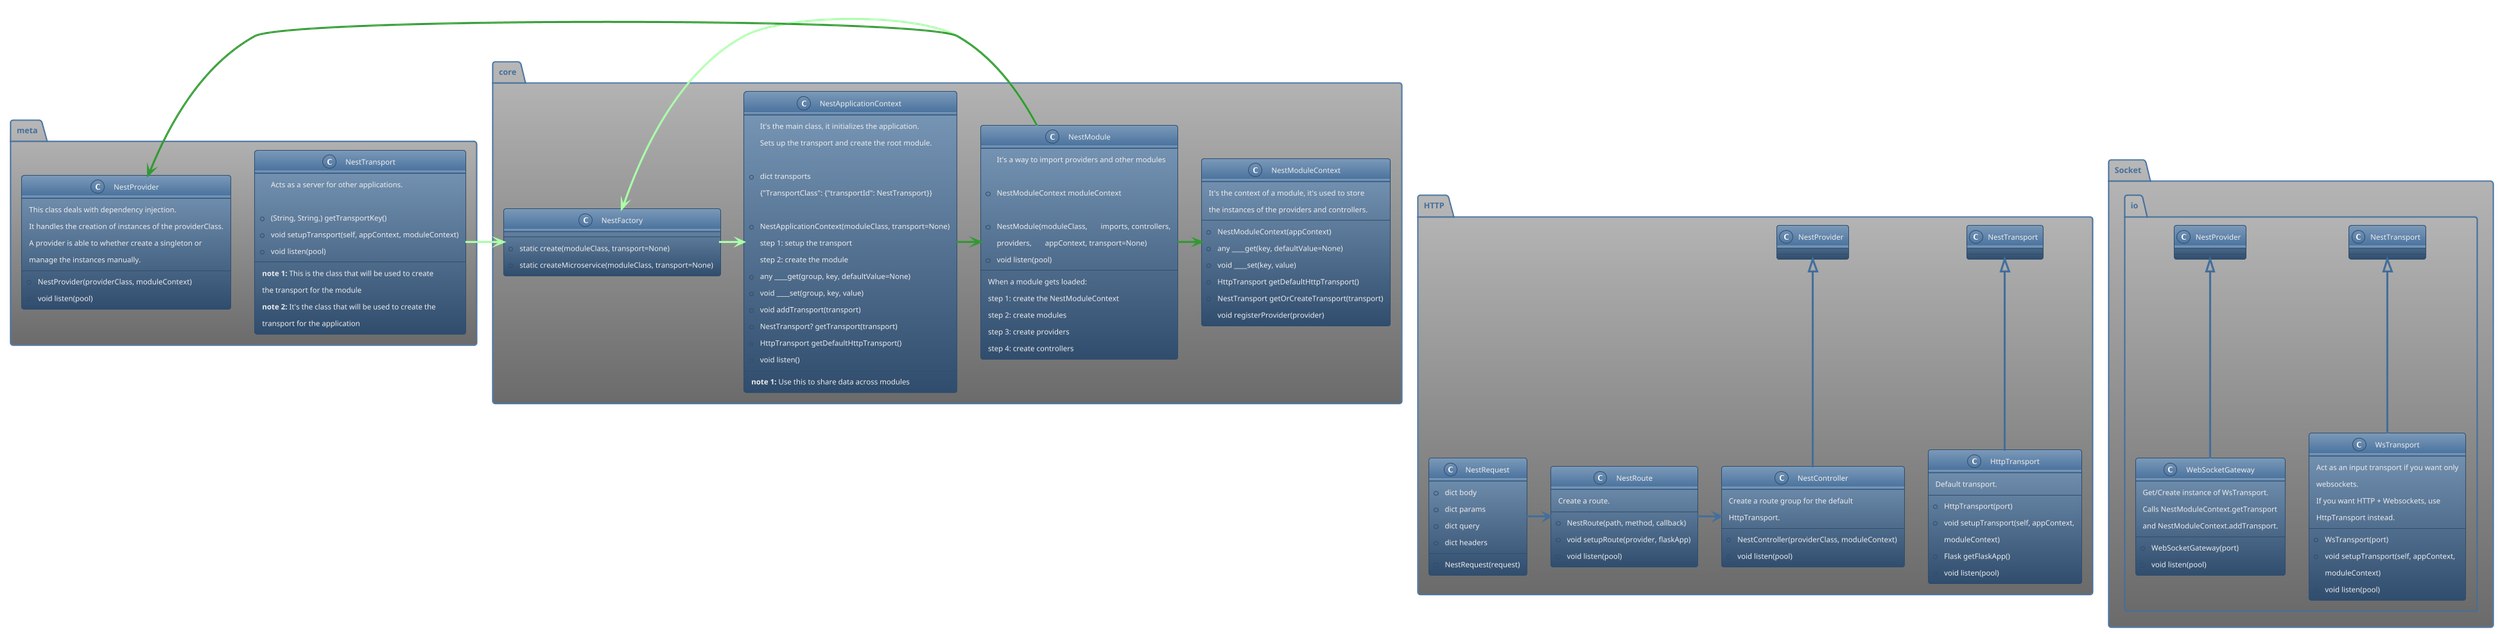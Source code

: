 @startuml BottleNest
  !theme spacelab

  package "meta" {
    class NestTransport {
      Acts as a server for other applications.
      
      +(String, String,) getTransportKey()
      +void setupTransport(self, appContext, moduleContext)
      +void listen(pool)
      ---
      **note 1:** This is the class that will be used to create 
      the transport for the module
      **note 2:** It's the class that will be used to create the 
      transport for the application
    }

    class NestProvider {
      This class deals with dependency injection.
      It handles the creation of instances of the providerClass.
      A provider is able to whether create a singleton or 
      manage the instances manually.
      
      +NestProvider(providerClass, moduleContext)
      +void listen(pool)
    }
  }

  package "core" {
    class NestFactory {
      +static create(moduleClass, transport=None)
      +static createMicroservice(moduleClass, transport=None)
    }

    class NestApplicationContext {
      It's the main class, it initializes the application.
      Sets up the transport and create the root module.
      
      +dict transports
      {"TransportClass": {"transportId": NestTransport}}

      +NestApplicationContext(moduleClass, transport=None)
      step 1: setup the transport
      step 2: create the module
      +any ____get(group, key, defaultValue=None)
      +void ____set(group, key, value)
      +void addTransport(transport)
      +NestTransport? getTransport(transport)
      +HttpTransport getDefaultHttpTransport()
      +void listen()
      ---
      **note 1:** Use this to share data across modules
    }

    class NestModule {
      It's a way to import providers and other modules

      +NestModuleContext moduleContext

      +NestModule(moduleClass, \
      imports, controllers, 
      providers, \
      appContext, transport=None)
      +void listen(pool)
      ---
      When a module gets loaded:
      step 1: create the NestModuleContext
      step 2: create modules
      step 3: create providers
      step 4: create controllers
    }

    class NestModuleContext {
      It's the context of a module, it's used to store
      the instances of the providers and controllers.

      +NestModuleContext(appContext)
      +any ____get(key, defaultValue=None)
      +void ____set(key, value)
      +HttpTransport getDefaultHttpTransport()
      +NestTransport getOrCreateTransport(transport)
      +void registerProvider(provider)
    }

    NestTransport -[#afa]> NestFactory
    NestFactory <-[#afa] NestModule
    NestFactory -[#afa]> NestApplicationContext
    NestApplicationContext -[#393]> NestModule
    NestModule -[#393]> NestModuleContext
    NestModuleContext -[hidden]> NestProvider
    NestModule -[#393]> NestProvider
  }

  package "HTTP" {
    class HttpTransport extends NestTransport {
      Default transport.

      +HttpTransport(port)
      +void setupTransport(self, appContext, 
      moduleContext)
      +Flask getFlaskApp()
      +void listen(pool)
    }

    class NestController extends NestProvider {
      Create a route group for the default 
      HttpTransport.

      +NestController(providerClass, moduleContext)
      +void listen(pool)
    }

    class NestRoute {
      Create a route.

      +NestRoute(path, method, callback)
      +void setupRoute(provider, flaskApp)
      +void listen(pool)
    }

    class NestRequest {
      +NestRequest(request)
      +dict body
      +dict params
      +dict query
      +dict headers
    }

    NestController -[hidden]> HttpTransport
    NestRoute -> NestController
    NestRequest -> NestRoute
  }

  package "Socket.io" {
    class WsTransport extends NestTransport {
      Act as an input transport if you want only
      websockets.
      If you want HTTP + Websockets, use
      HttpTransport instead.

      +WsTransport(port)
      +void setupTransport(self, appContext, 
      moduleContext)
      +void listen(pool)
    }

    class WebSocketGateway extends NestProvider {
      Get/Create instance of WsTransport.
      Calls NestModuleContext.getTransport
      and NestModuleContext.addTransport.

      +WebSocketGateway(port)
      +void listen(pool)
    }
  }

@enduml
